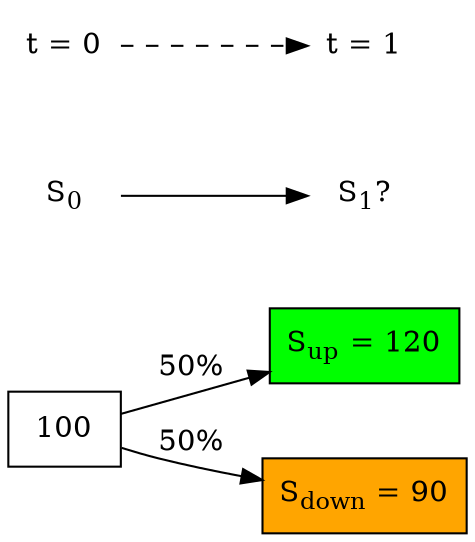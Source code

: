 digraph G {

  rankdir=LR;

  node [shape="none"];
  S0 [label=<S<sub>0</sub>>]
  S1 [label=<S<sub>1</sub>?>]

  T0 [label="t = 0"]
  T1 [label="t = 1"]
  
  node [shape="box"];
  S_0 [label=100];
  S_up [shape=box, label=<S<sub>up</sub> = 120>, style="filled", fillcolor="green"];
  S_down [shape=box, label = <S<sub>down</sub> = 90>, style="filled",  fillcolor="orange"];

  T0 -> T1 [style="dashed"];
  S0 -> S1;

  S_0 -> S_up [label="50%"];
  S_0 -> S_down [label="50%"]; 

  edge[arrowhead=none, color=invis];
  T0 -> S0;
  T1 -> S1 -> S_up -> S_down;

  {rank=same; S_up S_down T1 S1}
  {rank=same; S_0 T0 S0}
  
}